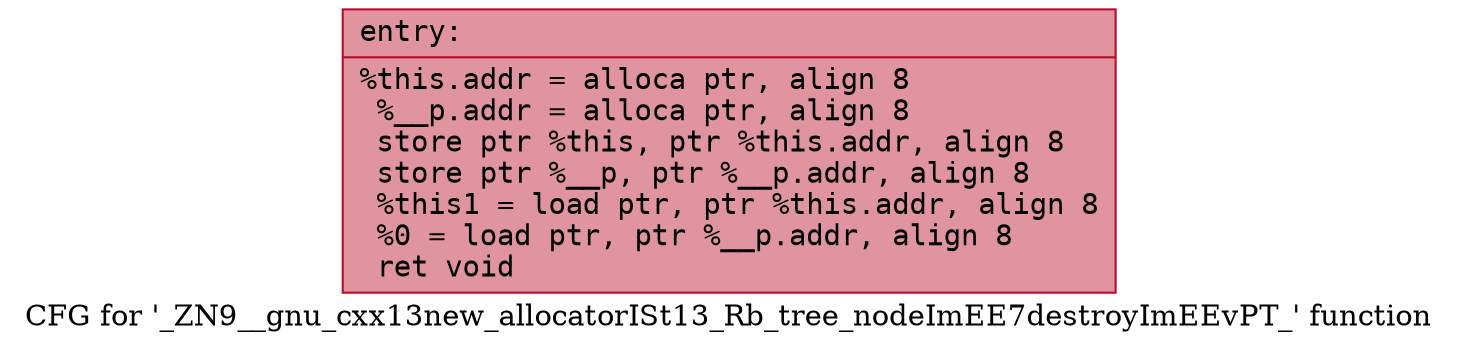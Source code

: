digraph "CFG for '_ZN9__gnu_cxx13new_allocatorISt13_Rb_tree_nodeImEE7destroyImEEvPT_' function" {
	label="CFG for '_ZN9__gnu_cxx13new_allocatorISt13_Rb_tree_nodeImEE7destroyImEEvPT_' function";

	Node0x56346570f070 [shape=record,color="#b70d28ff", style=filled, fillcolor="#b70d2870" fontname="Courier",label="{entry:\l|  %this.addr = alloca ptr, align 8\l  %__p.addr = alloca ptr, align 8\l  store ptr %this, ptr %this.addr, align 8\l  store ptr %__p, ptr %__p.addr, align 8\l  %this1 = load ptr, ptr %this.addr, align 8\l  %0 = load ptr, ptr %__p.addr, align 8\l  ret void\l}"];
}
